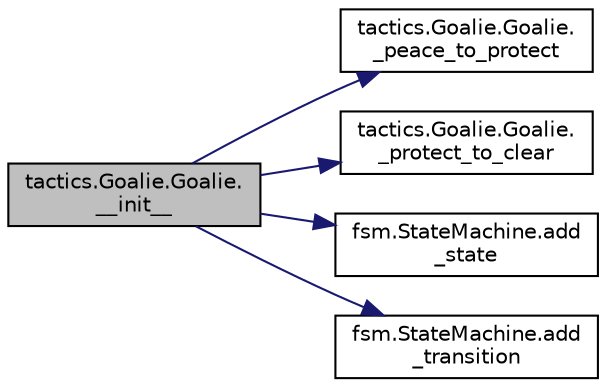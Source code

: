digraph "tactics.Goalie.Goalie.__init__"
{
 // INTERACTIVE_SVG=YES
  edge [fontname="Helvetica",fontsize="10",labelfontname="Helvetica",labelfontsize="10"];
  node [fontname="Helvetica",fontsize="10",shape=record];
  rankdir="LR";
  Node1 [label="tactics.Goalie.Goalie.\l__init__",height=0.2,width=0.4,color="black", fillcolor="grey75", style="filled", fontcolor="black"];
  Node1 -> Node2 [color="midnightblue",fontsize="10",style="solid",fontname="Helvetica"];
  Node2 [label="tactics.Goalie.Goalie.\l_peace_to_protect",height=0.2,width=0.4,color="black", fillcolor="white", style="filled",URL="$dd/d7c/classtactics_1_1_goalie_1_1_goalie.html#a017b503e1a8600bc9fbbff597fffd303"];
  Node1 -> Node3 [color="midnightblue",fontsize="10",style="solid",fontname="Helvetica"];
  Node3 [label="tactics.Goalie.Goalie.\l_protect_to_clear",height=0.2,width=0.4,color="black", fillcolor="white", style="filled",URL="$dd/d7c/classtactics_1_1_goalie_1_1_goalie.html#aa4690dab2c0559dcf3b03189b9798613"];
  Node1 -> Node4 [color="midnightblue",fontsize="10",style="solid",fontname="Helvetica"];
  Node4 [label="fsm.StateMachine.add\l_state",height=0.2,width=0.4,color="black", fillcolor="white", style="filled",URL="$d4/dd8/classfsm_1_1_state_machine.html#a4d0aa012c6f96933eac21fa874283dca"];
  Node1 -> Node5 [color="midnightblue",fontsize="10",style="solid",fontname="Helvetica"];
  Node5 [label="fsm.StateMachine.add\l_transition",height=0.2,width=0.4,color="black", fillcolor="white", style="filled",URL="$d4/dd8/classfsm_1_1_state_machine.html#aef1a472a386e74789966f329f8fcc585"];
}
